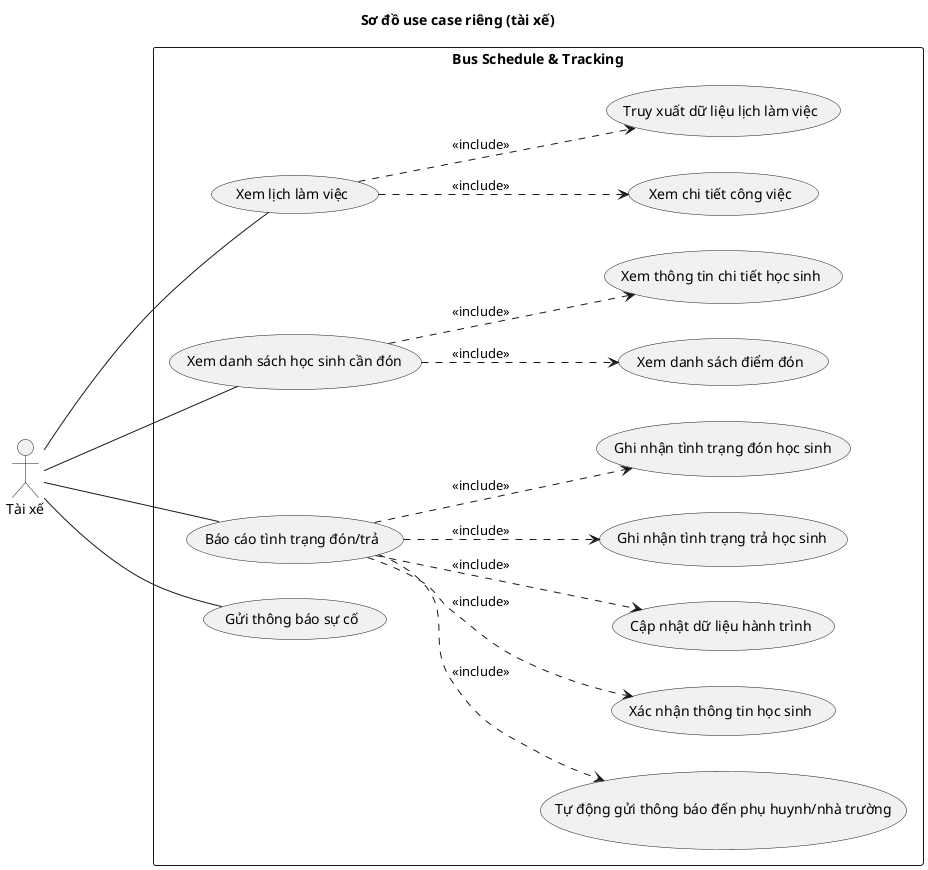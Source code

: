 @startuml
title Sơ đồ use case riêng (tài xế)
left to right direction
actor "Tài xế" as tx

rectangle "Bus Schedule & Tracking" {
    usecase "Xem lịch làm việc" as UC6
    usecase "Xem danh sách học sinh cần đón" as UC7
    usecase "Báo cáo tình trạng đón/trả" as UC8
    usecase "Gửi thông báo sự cố" as UC9
    
    usecase "Xem danh sách điểm đón" as UC10
    usecase "Xem thông tin chi tiết học sinh" as UC11
    
    usecase "Tự động gửi thông báo đến phụ huynh/nhà trường" as UC12
    usecase "Xác nhận thông tin học sinh" as UC13
    usecase "Cập nhật dữ liệu hành trình" as UC14
    usecase "Ghi nhận tình trạng trả học sinh" as UC15
    usecase "Ghi nhận tình trạng đón học sinh" as UC16

    usecase "Xem chi tiết công việc" as UC17
    usecase "Truy xuất dữ liệu lịch làm việc" as UC18
    
    UC7 ..> UC10 : <<include>>
    UC7 ..> UC11 : <<include>>

    UC8 ..> UC12 : <<include>>
    UC8 ..> UC13 : <<include>>
    UC8 ..> UC14 : <<include>>
    UC8 ..> UC15 : <<include>>
    UC8 ..> UC16 : <<include>>

    UC6 ..> UC17 : <<include>>
    UC6 ..> UC18 : <<include>>
}

tx --- UC6
tx --- UC7
tx --- UC8
tx --- UC9
@enduml